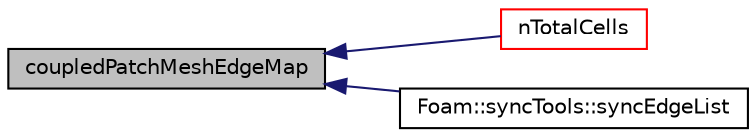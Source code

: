 digraph "coupledPatchMeshEdgeMap"
{
  bgcolor="transparent";
  edge [fontname="Helvetica",fontsize="10",labelfontname="Helvetica",labelfontsize="10"];
  node [fontname="Helvetica",fontsize="10",shape=record];
  rankdir="LR";
  Node2093 [label="coupledPatchMeshEdgeMap",height=0.2,width=0.4,color="black", fillcolor="grey75", style="filled", fontcolor="black"];
  Node2093 -> Node2094 [dir="back",color="midnightblue",fontsize="10",style="solid",fontname="Helvetica"];
  Node2094 [label="nTotalCells",height=0.2,width=0.4,color="red",URL="$a28485.html#af5f312e4d0bc5cbcc088e7c247d3a97a",tooltip="Return total number of cells in decomposed mesh. "];
  Node2093 -> Node2118 [dir="back",color="midnightblue",fontsize="10",style="solid",fontname="Helvetica"];
  Node2118 [label="Foam::syncTools::syncEdgeList",height=0.2,width=0.4,color="black",URL="$a28657.html#a86e90a506551c4d498997468519bdbb6",tooltip="Synchronize values on selected mesh edges. "];
}
